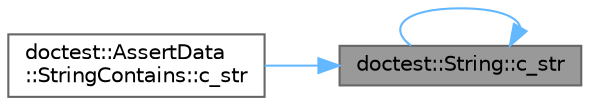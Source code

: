 digraph "doctest::String::c_str"
{
 // LATEX_PDF_SIZE
  bgcolor="transparent";
  edge [fontname=Helvetica,fontsize=10,labelfontname=Helvetica,labelfontsize=10];
  node [fontname=Helvetica,fontsize=10,shape=box,height=0.2,width=0.4];
  rankdir="RL";
  Node1 [id="Node000001",label="doctest::String::c_str",height=0.2,width=0.4,color="gray40", fillcolor="grey60", style="filled", fontcolor="black",tooltip=" "];
  Node1 -> Node1 [id="edge1_Node000001_Node000001",dir="back",color="steelblue1",style="solid",tooltip=" "];
  Node1 -> Node2 [id="edge2_Node000001_Node000002",dir="back",color="steelblue1",style="solid",tooltip=" "];
  Node2 [id="Node000002",label="doctest::AssertData\l::StringContains::c_str",height=0.2,width=0.4,color="grey40", fillcolor="white", style="filled",URL="$classdoctest_1_1_assert_data_1_1_string_contains.html#a1ced6c89e3694d02717a3ea69746b460",tooltip=" "];
}
